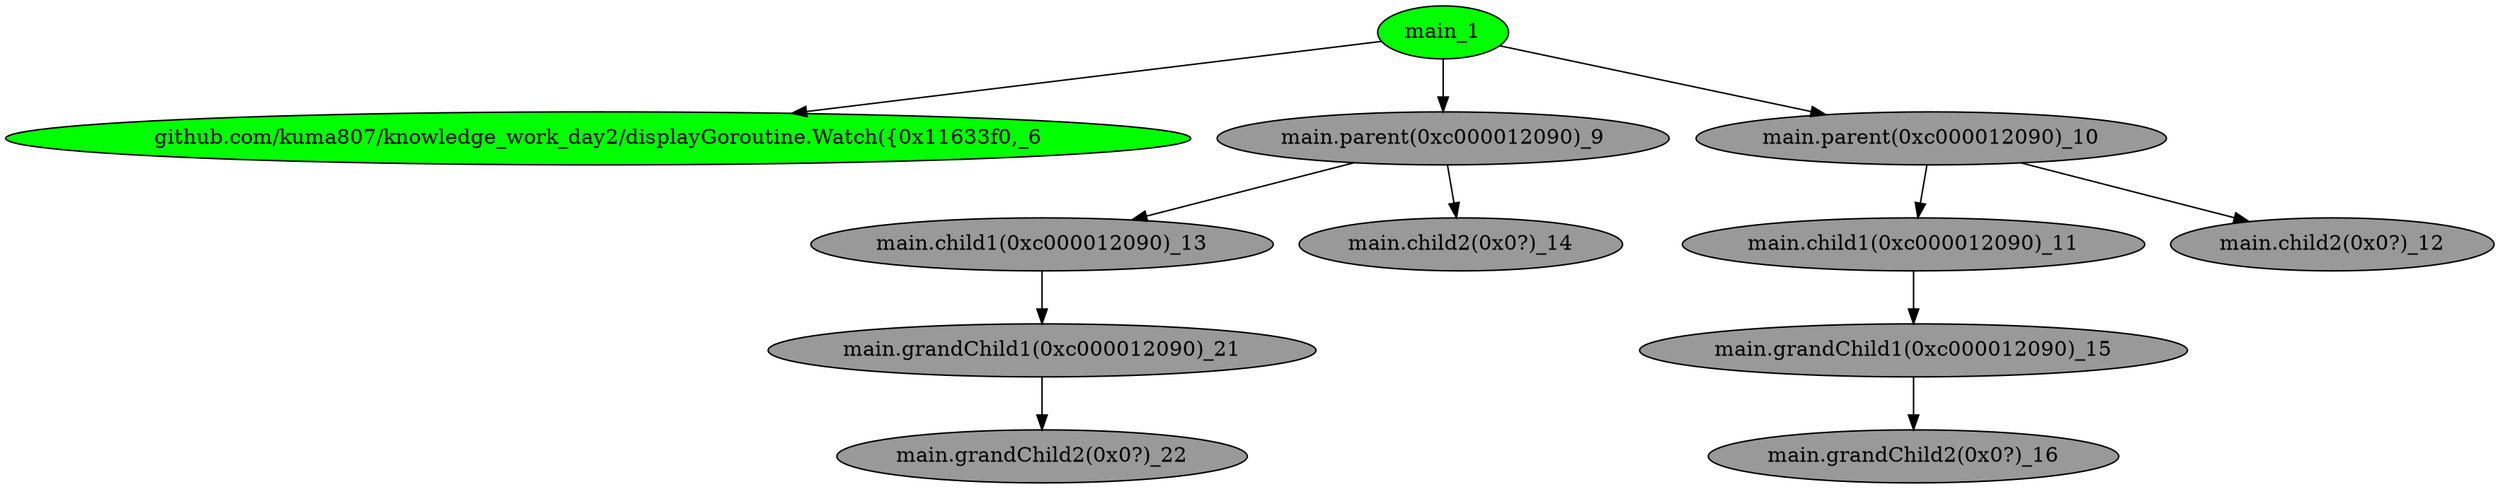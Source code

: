 digraph G {
	"main_1"->"github.com/kuma807/knowledge_work_day2/displayGoroutine.Watch({0x11633f0,_6";
	"main_1"->"main.parent(0xc000012090)_9";
	"main_1"->"main.parent(0xc000012090)_10";
	"main.parent(0xc000012090)_10"->"main.child1(0xc000012090)_11";
	"main.parent(0xc000012090)_10"->"main.child2(0x0?)_12";
	"main.parent(0xc000012090)_9"->"main.child1(0xc000012090)_13";
	"main.parent(0xc000012090)_9"->"main.child2(0x0?)_14";
	"main.child1(0xc000012090)_11"->"main.grandChild1(0xc000012090)_15";
	"main.grandChild1(0xc000012090)_15"->"main.grandChild2(0x0?)_16";
	"main.child1(0xc000012090)_13"->"main.grandChild1(0xc000012090)_21";
	"main.grandChild1(0xc000012090)_21"->"main.grandChild2(0x0?)_22";
	"github.com/kuma807/knowledge_work_day2/displayGoroutine.Watch({0x11633f0,_6" [ fillcolor="#00FF00", style="solid,filled" ];
	"main.child1(0xc000012090)_11" [ fillcolor="#999999", style="solid,filled" ];
	"main.child1(0xc000012090)_13" [ fillcolor="#999999", style="solid,filled" ];
	"main.child2(0x0?)_12" [ fillcolor="#999999", style="solid,filled" ];
	"main.child2(0x0?)_14" [ fillcolor="#999999", style="solid,filled" ];
	"main.grandChild1(0xc000012090)_15" [ fillcolor="#999999", style="solid,filled" ];
	"main.grandChild1(0xc000012090)_21" [ fillcolor="#999999", style="solid,filled" ];
	"main.grandChild2(0x0?)_16" [ fillcolor="#999999", style="solid,filled" ];
	"main.grandChild2(0x0?)_22" [ fillcolor="#999999", style="solid,filled" ];
	"main.parent(0xc000012090)_10" [ fillcolor="#999999", style="solid,filled" ];
	"main.parent(0xc000012090)_9" [ fillcolor="#999999", style="solid,filled" ];
	"main_1" [ fillcolor="#00FF00", style="solid,filled" ];

}
